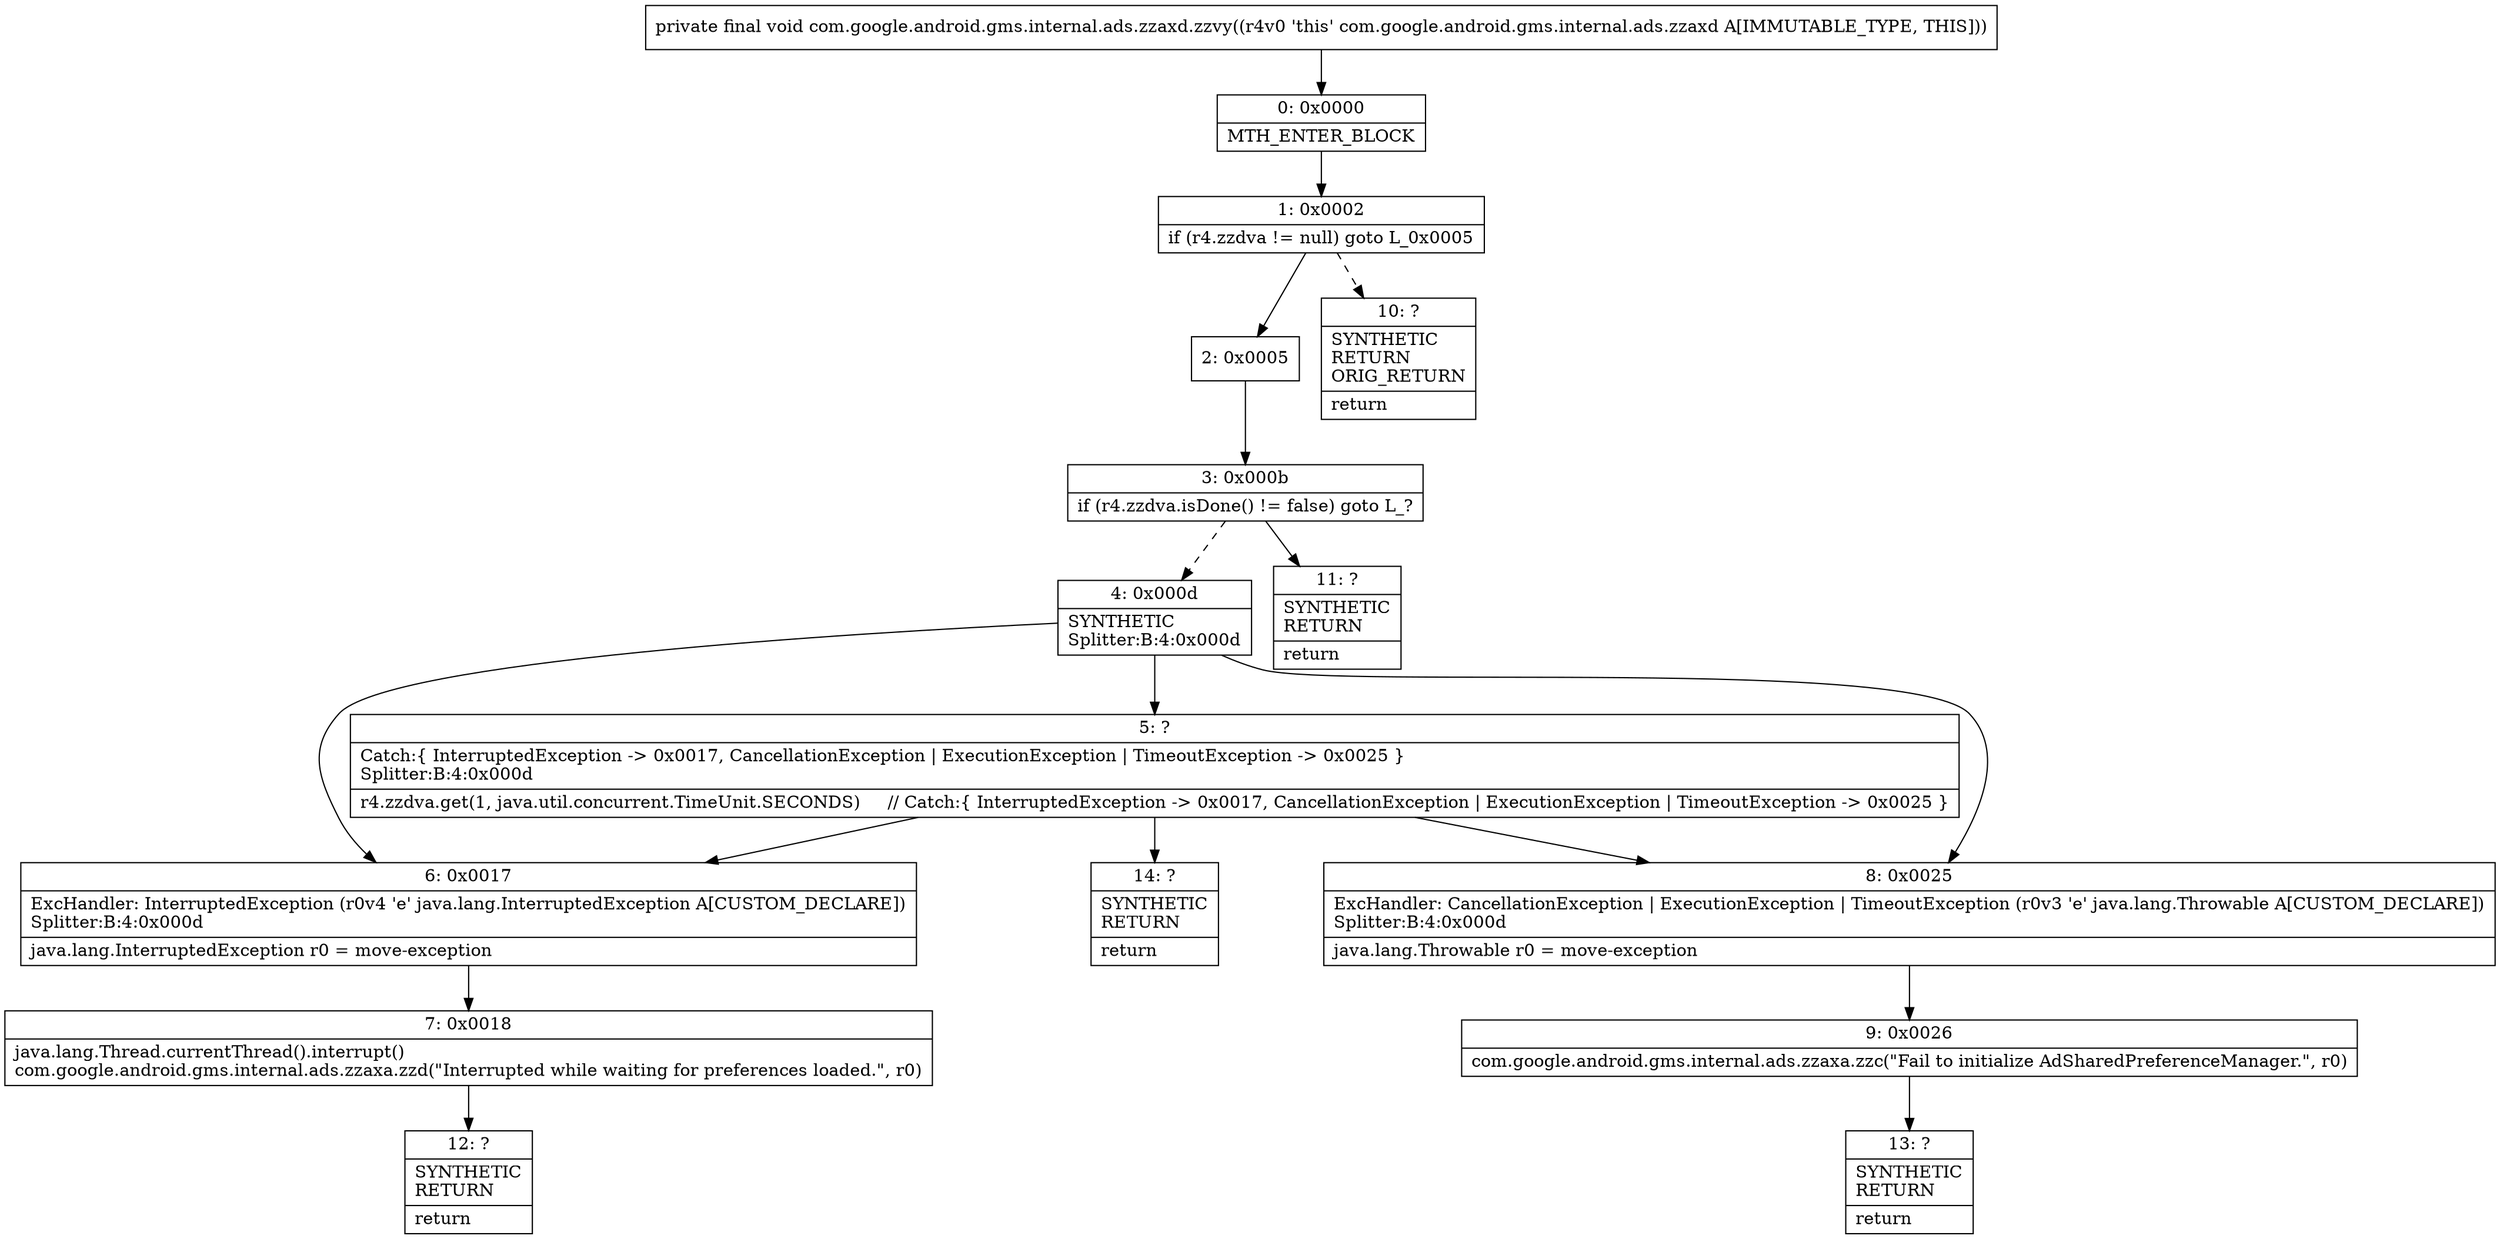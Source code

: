 digraph "CFG forcom.google.android.gms.internal.ads.zzaxd.zzvy()V" {
Node_0 [shape=record,label="{0\:\ 0x0000|MTH_ENTER_BLOCK\l}"];
Node_1 [shape=record,label="{1\:\ 0x0002|if (r4.zzdva != null) goto L_0x0005\l}"];
Node_2 [shape=record,label="{2\:\ 0x0005}"];
Node_3 [shape=record,label="{3\:\ 0x000b|if (r4.zzdva.isDone() != false) goto L_?\l}"];
Node_4 [shape=record,label="{4\:\ 0x000d|SYNTHETIC\lSplitter:B:4:0x000d\l}"];
Node_5 [shape=record,label="{5\:\ ?|Catch:\{ InterruptedException \-\> 0x0017, CancellationException \| ExecutionException \| TimeoutException \-\> 0x0025 \}\lSplitter:B:4:0x000d\l|r4.zzdva.get(1, java.util.concurrent.TimeUnit.SECONDS)     \/\/ Catch:\{ InterruptedException \-\> 0x0017, CancellationException \| ExecutionException \| TimeoutException \-\> 0x0025 \}\l}"];
Node_6 [shape=record,label="{6\:\ 0x0017|ExcHandler: InterruptedException (r0v4 'e' java.lang.InterruptedException A[CUSTOM_DECLARE])\lSplitter:B:4:0x000d\l|java.lang.InterruptedException r0 = move\-exception\l}"];
Node_7 [shape=record,label="{7\:\ 0x0018|java.lang.Thread.currentThread().interrupt()\lcom.google.android.gms.internal.ads.zzaxa.zzd(\"Interrupted while waiting for preferences loaded.\", r0)\l}"];
Node_8 [shape=record,label="{8\:\ 0x0025|ExcHandler: CancellationException \| ExecutionException \| TimeoutException (r0v3 'e' java.lang.Throwable A[CUSTOM_DECLARE])\lSplitter:B:4:0x000d\l|java.lang.Throwable r0 = move\-exception\l}"];
Node_9 [shape=record,label="{9\:\ 0x0026|com.google.android.gms.internal.ads.zzaxa.zzc(\"Fail to initialize AdSharedPreferenceManager.\", r0)\l}"];
Node_10 [shape=record,label="{10\:\ ?|SYNTHETIC\lRETURN\lORIG_RETURN\l|return\l}"];
Node_11 [shape=record,label="{11\:\ ?|SYNTHETIC\lRETURN\l|return\l}"];
Node_12 [shape=record,label="{12\:\ ?|SYNTHETIC\lRETURN\l|return\l}"];
Node_13 [shape=record,label="{13\:\ ?|SYNTHETIC\lRETURN\l|return\l}"];
Node_14 [shape=record,label="{14\:\ ?|SYNTHETIC\lRETURN\l|return\l}"];
MethodNode[shape=record,label="{private final void com.google.android.gms.internal.ads.zzaxd.zzvy((r4v0 'this' com.google.android.gms.internal.ads.zzaxd A[IMMUTABLE_TYPE, THIS])) }"];
MethodNode -> Node_0;
Node_0 -> Node_1;
Node_1 -> Node_2;
Node_1 -> Node_10[style=dashed];
Node_2 -> Node_3;
Node_3 -> Node_4[style=dashed];
Node_3 -> Node_11;
Node_4 -> Node_5;
Node_4 -> Node_6;
Node_4 -> Node_8;
Node_5 -> Node_6;
Node_5 -> Node_8;
Node_5 -> Node_14;
Node_6 -> Node_7;
Node_7 -> Node_12;
Node_8 -> Node_9;
Node_9 -> Node_13;
}

